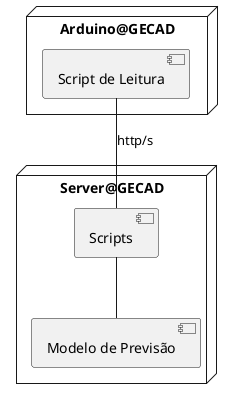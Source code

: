 @startuml
node Server@GECAD{
    component "Scripts" as SYS
    component "Modelo de Previsão" as MP
}

node Arduino@GECAD{
    component "Script de Leitura" as ARD
}
ARD -- SYS: http/s
SYS -- MP
@enduml
